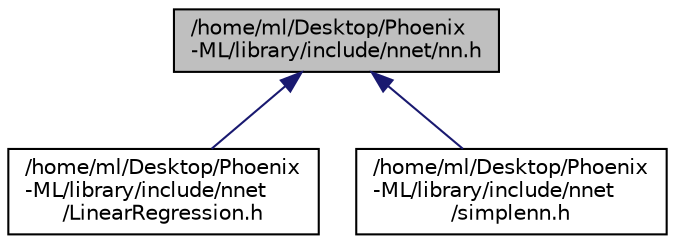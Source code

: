 digraph "/home/ml/Desktop/Phoenix-ML/library/include/nnet/nn.h"
{
  edge [fontname="Helvetica",fontsize="10",labelfontname="Helvetica",labelfontsize="10"];
  node [fontname="Helvetica",fontsize="10",shape=record];
  Node15 [label="/home/ml/Desktop/Phoenix\l-ML/library/include/nnet/nn.h",height=0.2,width=0.4,color="black", fillcolor="grey75", style="filled", fontcolor="black"];
  Node15 -> Node16 [dir="back",color="midnightblue",fontsize="10",style="solid",fontname="Helvetica"];
  Node16 [label="/home/ml/Desktop/Phoenix\l-ML/library/include/nnet\l/LinearRegression.h",height=0.2,width=0.4,color="black", fillcolor="white", style="filled",URL="$LinearRegression_8h_source.html"];
  Node15 -> Node17 [dir="back",color="midnightblue",fontsize="10",style="solid",fontname="Helvetica"];
  Node17 [label="/home/ml/Desktop/Phoenix\l-ML/library/include/nnet\l/simplenn.h",height=0.2,width=0.4,color="black", fillcolor="white", style="filled",URL="$simplenn_8h_source.html"];
}
